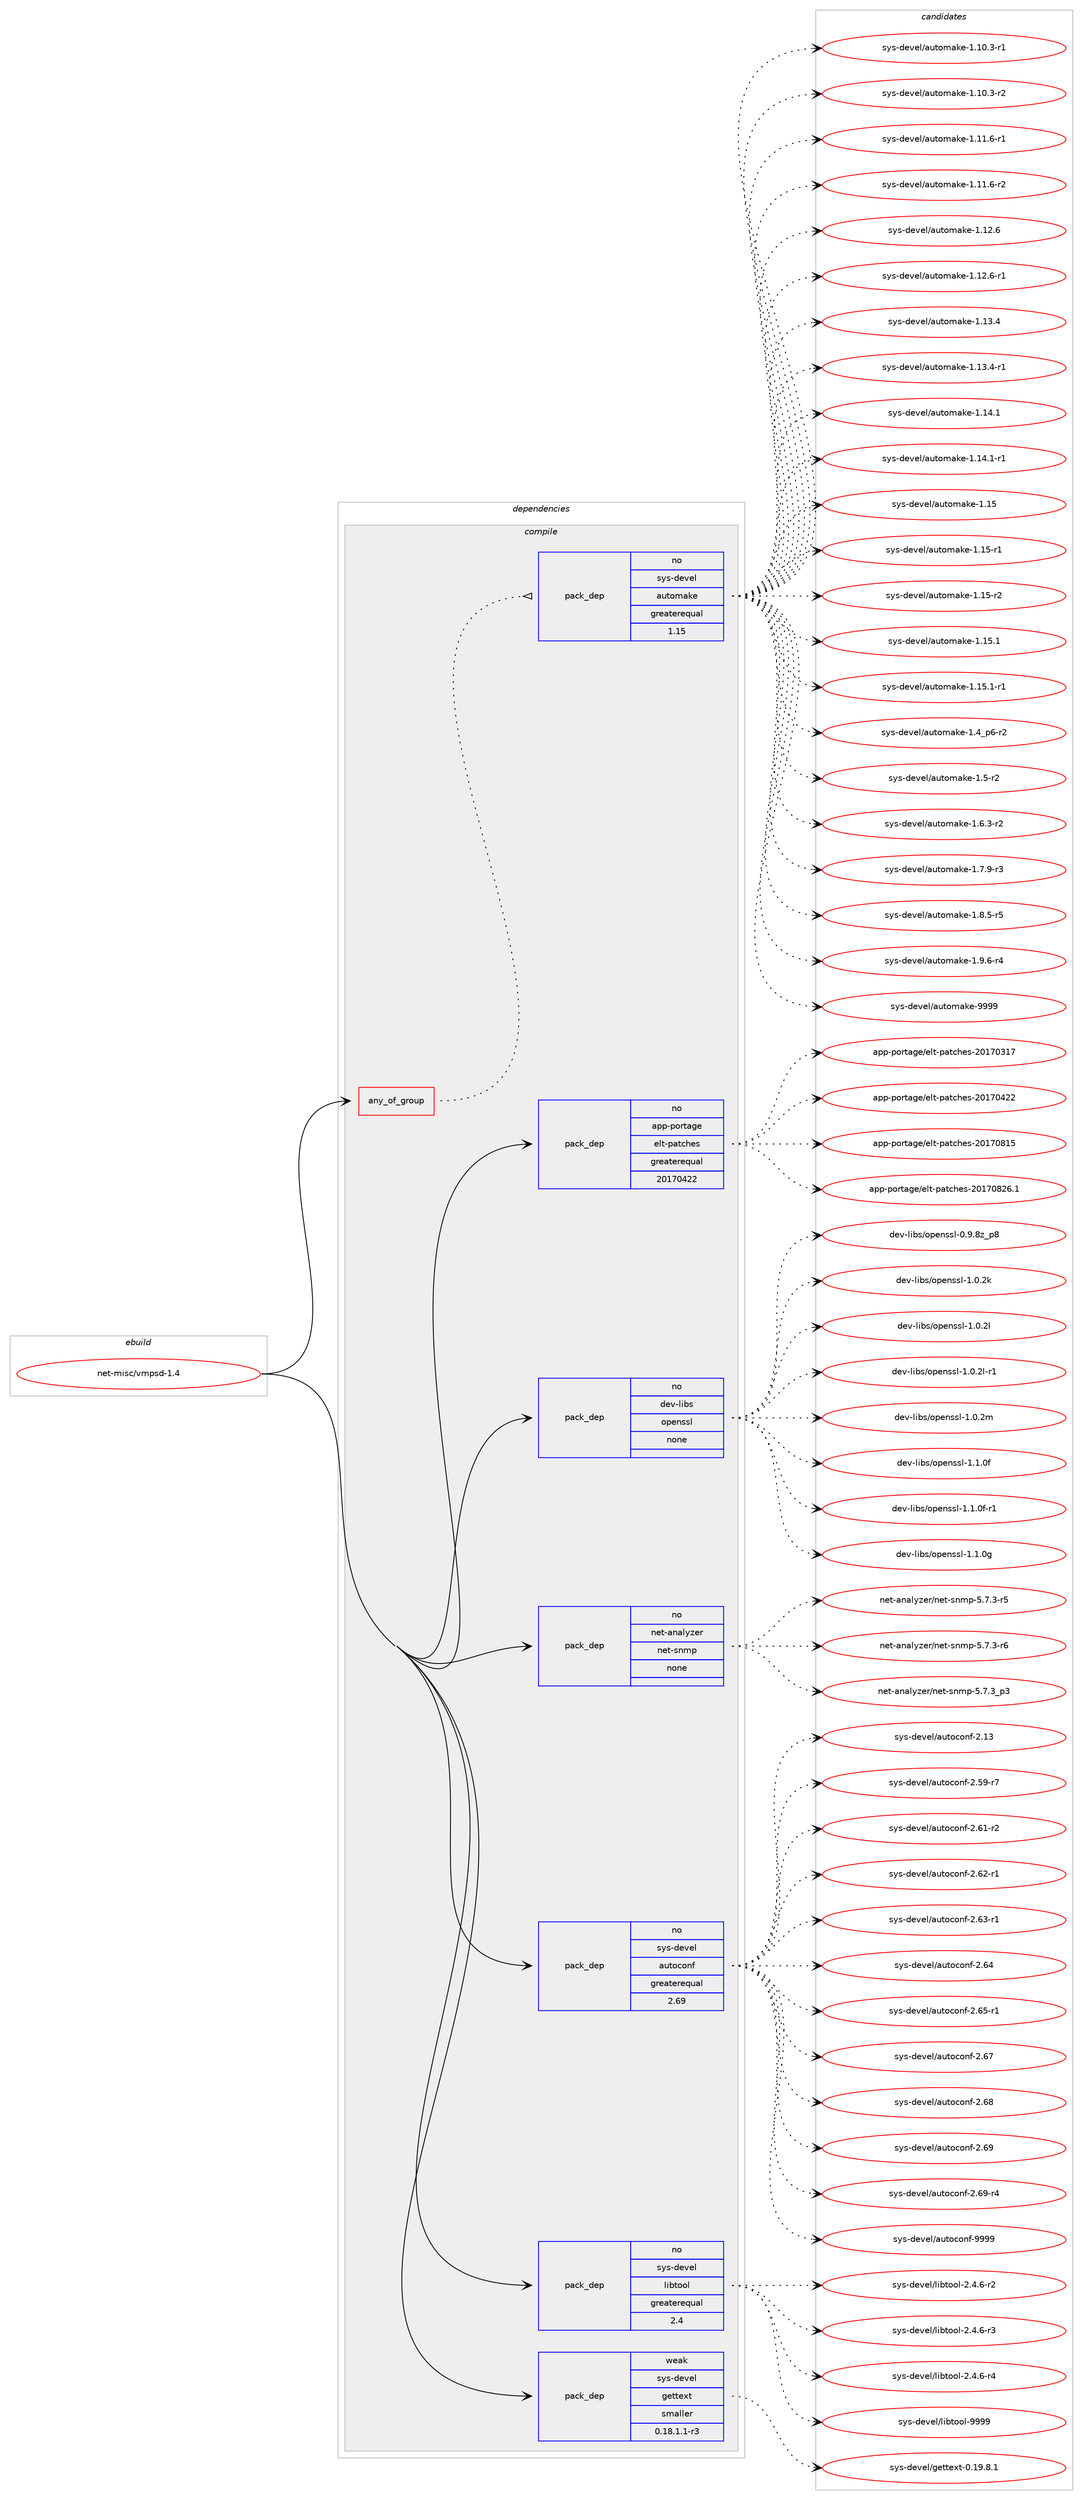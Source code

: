 digraph prolog {

# *************
# Graph options
# *************

newrank=true;
concentrate=true;
compound=true;
graph [rankdir=LR,fontname=Helvetica,fontsize=10,ranksep=1.5];#, ranksep=2.5, nodesep=0.2];
edge  [arrowhead=vee];
node  [fontname=Helvetica,fontsize=10];

# **********
# The ebuild
# **********

subgraph cluster_leftcol {
color=gray;
rank=same;
label=<<i>ebuild</i>>;
id [label="net-misc/vmpsd-1.4", color=red, width=4, href="../net-misc/vmpsd-1.4.svg"];
}

# ****************
# The dependencies
# ****************

subgraph cluster_midcol {
color=gray;
label=<<i>dependencies</i>>;
subgraph cluster_compile {
fillcolor="#eeeeee";
style=filled;
label=<<i>compile</i>>;
subgraph any7184 {
dependency431799 [label=<<TABLE BORDER="0" CELLBORDER="1" CELLSPACING="0" CELLPADDING="4"><TR><TD CELLPADDING="10">any_of_group</TD></TR></TABLE>>, shape=none, color=red];subgraph pack317628 {
dependency431800 [label=<<TABLE BORDER="0" CELLBORDER="1" CELLSPACING="0" CELLPADDING="4" WIDTH="220"><TR><TD ROWSPAN="6" CELLPADDING="30">pack_dep</TD></TR><TR><TD WIDTH="110">no</TD></TR><TR><TD>sys-devel</TD></TR><TR><TD>automake</TD></TR><TR><TD>greaterequal</TD></TR><TR><TD>1.15</TD></TR></TABLE>>, shape=none, color=blue];
}
dependency431799:e -> dependency431800:w [weight=20,style="dotted",arrowhead="oinv"];
}
id:e -> dependency431799:w [weight=20,style="solid",arrowhead="vee"];
subgraph pack317629 {
dependency431801 [label=<<TABLE BORDER="0" CELLBORDER="1" CELLSPACING="0" CELLPADDING="4" WIDTH="220"><TR><TD ROWSPAN="6" CELLPADDING="30">pack_dep</TD></TR><TR><TD WIDTH="110">no</TD></TR><TR><TD>app-portage</TD></TR><TR><TD>elt-patches</TD></TR><TR><TD>greaterequal</TD></TR><TR><TD>20170422</TD></TR></TABLE>>, shape=none, color=blue];
}
id:e -> dependency431801:w [weight=20,style="solid",arrowhead="vee"];
subgraph pack317630 {
dependency431802 [label=<<TABLE BORDER="0" CELLBORDER="1" CELLSPACING="0" CELLPADDING="4" WIDTH="220"><TR><TD ROWSPAN="6" CELLPADDING="30">pack_dep</TD></TR><TR><TD WIDTH="110">no</TD></TR><TR><TD>dev-libs</TD></TR><TR><TD>openssl</TD></TR><TR><TD>none</TD></TR><TR><TD></TD></TR></TABLE>>, shape=none, color=blue];
}
id:e -> dependency431802:w [weight=20,style="solid",arrowhead="vee"];
subgraph pack317631 {
dependency431803 [label=<<TABLE BORDER="0" CELLBORDER="1" CELLSPACING="0" CELLPADDING="4" WIDTH="220"><TR><TD ROWSPAN="6" CELLPADDING="30">pack_dep</TD></TR><TR><TD WIDTH="110">no</TD></TR><TR><TD>net-analyzer</TD></TR><TR><TD>net-snmp</TD></TR><TR><TD>none</TD></TR><TR><TD></TD></TR></TABLE>>, shape=none, color=blue];
}
id:e -> dependency431803:w [weight=20,style="solid",arrowhead="vee"];
subgraph pack317632 {
dependency431804 [label=<<TABLE BORDER="0" CELLBORDER="1" CELLSPACING="0" CELLPADDING="4" WIDTH="220"><TR><TD ROWSPAN="6" CELLPADDING="30">pack_dep</TD></TR><TR><TD WIDTH="110">no</TD></TR><TR><TD>sys-devel</TD></TR><TR><TD>autoconf</TD></TR><TR><TD>greaterequal</TD></TR><TR><TD>2.69</TD></TR></TABLE>>, shape=none, color=blue];
}
id:e -> dependency431804:w [weight=20,style="solid",arrowhead="vee"];
subgraph pack317633 {
dependency431805 [label=<<TABLE BORDER="0" CELLBORDER="1" CELLSPACING="0" CELLPADDING="4" WIDTH="220"><TR><TD ROWSPAN="6" CELLPADDING="30">pack_dep</TD></TR><TR><TD WIDTH="110">no</TD></TR><TR><TD>sys-devel</TD></TR><TR><TD>libtool</TD></TR><TR><TD>greaterequal</TD></TR><TR><TD>2.4</TD></TR></TABLE>>, shape=none, color=blue];
}
id:e -> dependency431805:w [weight=20,style="solid",arrowhead="vee"];
subgraph pack317634 {
dependency431806 [label=<<TABLE BORDER="0" CELLBORDER="1" CELLSPACING="0" CELLPADDING="4" WIDTH="220"><TR><TD ROWSPAN="6" CELLPADDING="30">pack_dep</TD></TR><TR><TD WIDTH="110">weak</TD></TR><TR><TD>sys-devel</TD></TR><TR><TD>gettext</TD></TR><TR><TD>smaller</TD></TR><TR><TD>0.18.1.1-r3</TD></TR></TABLE>>, shape=none, color=blue];
}
id:e -> dependency431806:w [weight=20,style="solid",arrowhead="vee"];
}
subgraph cluster_compileandrun {
fillcolor="#eeeeee";
style=filled;
label=<<i>compile and run</i>>;
}
subgraph cluster_run {
fillcolor="#eeeeee";
style=filled;
label=<<i>run</i>>;
}
}

# **************
# The candidates
# **************

subgraph cluster_choices {
rank=same;
color=gray;
label=<<i>candidates</i>>;

subgraph choice317628 {
color=black;
nodesep=1;
choice11512111545100101118101108479711711611110997107101454946494846514511449 [label="sys-devel/automake-1.10.3-r1", color=red, width=4,href="../sys-devel/automake-1.10.3-r1.svg"];
choice11512111545100101118101108479711711611110997107101454946494846514511450 [label="sys-devel/automake-1.10.3-r2", color=red, width=4,href="../sys-devel/automake-1.10.3-r2.svg"];
choice11512111545100101118101108479711711611110997107101454946494946544511449 [label="sys-devel/automake-1.11.6-r1", color=red, width=4,href="../sys-devel/automake-1.11.6-r1.svg"];
choice11512111545100101118101108479711711611110997107101454946494946544511450 [label="sys-devel/automake-1.11.6-r2", color=red, width=4,href="../sys-devel/automake-1.11.6-r2.svg"];
choice1151211154510010111810110847971171161111099710710145494649504654 [label="sys-devel/automake-1.12.6", color=red, width=4,href="../sys-devel/automake-1.12.6.svg"];
choice11512111545100101118101108479711711611110997107101454946495046544511449 [label="sys-devel/automake-1.12.6-r1", color=red, width=4,href="../sys-devel/automake-1.12.6-r1.svg"];
choice1151211154510010111810110847971171161111099710710145494649514652 [label="sys-devel/automake-1.13.4", color=red, width=4,href="../sys-devel/automake-1.13.4.svg"];
choice11512111545100101118101108479711711611110997107101454946495146524511449 [label="sys-devel/automake-1.13.4-r1", color=red, width=4,href="../sys-devel/automake-1.13.4-r1.svg"];
choice1151211154510010111810110847971171161111099710710145494649524649 [label="sys-devel/automake-1.14.1", color=red, width=4,href="../sys-devel/automake-1.14.1.svg"];
choice11512111545100101118101108479711711611110997107101454946495246494511449 [label="sys-devel/automake-1.14.1-r1", color=red, width=4,href="../sys-devel/automake-1.14.1-r1.svg"];
choice115121115451001011181011084797117116111109971071014549464953 [label="sys-devel/automake-1.15", color=red, width=4,href="../sys-devel/automake-1.15.svg"];
choice1151211154510010111810110847971171161111099710710145494649534511449 [label="sys-devel/automake-1.15-r1", color=red, width=4,href="../sys-devel/automake-1.15-r1.svg"];
choice1151211154510010111810110847971171161111099710710145494649534511450 [label="sys-devel/automake-1.15-r2", color=red, width=4,href="../sys-devel/automake-1.15-r2.svg"];
choice1151211154510010111810110847971171161111099710710145494649534649 [label="sys-devel/automake-1.15.1", color=red, width=4,href="../sys-devel/automake-1.15.1.svg"];
choice11512111545100101118101108479711711611110997107101454946495346494511449 [label="sys-devel/automake-1.15.1-r1", color=red, width=4,href="../sys-devel/automake-1.15.1-r1.svg"];
choice115121115451001011181011084797117116111109971071014549465295112544511450 [label="sys-devel/automake-1.4_p6-r2", color=red, width=4,href="../sys-devel/automake-1.4_p6-r2.svg"];
choice11512111545100101118101108479711711611110997107101454946534511450 [label="sys-devel/automake-1.5-r2", color=red, width=4,href="../sys-devel/automake-1.5-r2.svg"];
choice115121115451001011181011084797117116111109971071014549465446514511450 [label="sys-devel/automake-1.6.3-r2", color=red, width=4,href="../sys-devel/automake-1.6.3-r2.svg"];
choice115121115451001011181011084797117116111109971071014549465546574511451 [label="sys-devel/automake-1.7.9-r3", color=red, width=4,href="../sys-devel/automake-1.7.9-r3.svg"];
choice115121115451001011181011084797117116111109971071014549465646534511453 [label="sys-devel/automake-1.8.5-r5", color=red, width=4,href="../sys-devel/automake-1.8.5-r5.svg"];
choice115121115451001011181011084797117116111109971071014549465746544511452 [label="sys-devel/automake-1.9.6-r4", color=red, width=4,href="../sys-devel/automake-1.9.6-r4.svg"];
choice115121115451001011181011084797117116111109971071014557575757 [label="sys-devel/automake-9999", color=red, width=4,href="../sys-devel/automake-9999.svg"];
dependency431800:e -> choice11512111545100101118101108479711711611110997107101454946494846514511449:w [style=dotted,weight="100"];
dependency431800:e -> choice11512111545100101118101108479711711611110997107101454946494846514511450:w [style=dotted,weight="100"];
dependency431800:e -> choice11512111545100101118101108479711711611110997107101454946494946544511449:w [style=dotted,weight="100"];
dependency431800:e -> choice11512111545100101118101108479711711611110997107101454946494946544511450:w [style=dotted,weight="100"];
dependency431800:e -> choice1151211154510010111810110847971171161111099710710145494649504654:w [style=dotted,weight="100"];
dependency431800:e -> choice11512111545100101118101108479711711611110997107101454946495046544511449:w [style=dotted,weight="100"];
dependency431800:e -> choice1151211154510010111810110847971171161111099710710145494649514652:w [style=dotted,weight="100"];
dependency431800:e -> choice11512111545100101118101108479711711611110997107101454946495146524511449:w [style=dotted,weight="100"];
dependency431800:e -> choice1151211154510010111810110847971171161111099710710145494649524649:w [style=dotted,weight="100"];
dependency431800:e -> choice11512111545100101118101108479711711611110997107101454946495246494511449:w [style=dotted,weight="100"];
dependency431800:e -> choice115121115451001011181011084797117116111109971071014549464953:w [style=dotted,weight="100"];
dependency431800:e -> choice1151211154510010111810110847971171161111099710710145494649534511449:w [style=dotted,weight="100"];
dependency431800:e -> choice1151211154510010111810110847971171161111099710710145494649534511450:w [style=dotted,weight="100"];
dependency431800:e -> choice1151211154510010111810110847971171161111099710710145494649534649:w [style=dotted,weight="100"];
dependency431800:e -> choice11512111545100101118101108479711711611110997107101454946495346494511449:w [style=dotted,weight="100"];
dependency431800:e -> choice115121115451001011181011084797117116111109971071014549465295112544511450:w [style=dotted,weight="100"];
dependency431800:e -> choice11512111545100101118101108479711711611110997107101454946534511450:w [style=dotted,weight="100"];
dependency431800:e -> choice115121115451001011181011084797117116111109971071014549465446514511450:w [style=dotted,weight="100"];
dependency431800:e -> choice115121115451001011181011084797117116111109971071014549465546574511451:w [style=dotted,weight="100"];
dependency431800:e -> choice115121115451001011181011084797117116111109971071014549465646534511453:w [style=dotted,weight="100"];
dependency431800:e -> choice115121115451001011181011084797117116111109971071014549465746544511452:w [style=dotted,weight="100"];
dependency431800:e -> choice115121115451001011181011084797117116111109971071014557575757:w [style=dotted,weight="100"];
}
subgraph choice317629 {
color=black;
nodesep=1;
choice97112112451121111141169710310147101108116451129711699104101115455048495548514955 [label="app-portage/elt-patches-20170317", color=red, width=4,href="../app-portage/elt-patches-20170317.svg"];
choice97112112451121111141169710310147101108116451129711699104101115455048495548525050 [label="app-portage/elt-patches-20170422", color=red, width=4,href="../app-portage/elt-patches-20170422.svg"];
choice97112112451121111141169710310147101108116451129711699104101115455048495548564953 [label="app-portage/elt-patches-20170815", color=red, width=4,href="../app-portage/elt-patches-20170815.svg"];
choice971121124511211111411697103101471011081164511297116991041011154550484955485650544649 [label="app-portage/elt-patches-20170826.1", color=red, width=4,href="../app-portage/elt-patches-20170826.1.svg"];
dependency431801:e -> choice97112112451121111141169710310147101108116451129711699104101115455048495548514955:w [style=dotted,weight="100"];
dependency431801:e -> choice97112112451121111141169710310147101108116451129711699104101115455048495548525050:w [style=dotted,weight="100"];
dependency431801:e -> choice97112112451121111141169710310147101108116451129711699104101115455048495548564953:w [style=dotted,weight="100"];
dependency431801:e -> choice971121124511211111411697103101471011081164511297116991041011154550484955485650544649:w [style=dotted,weight="100"];
}
subgraph choice317630 {
color=black;
nodesep=1;
choice1001011184510810598115471111121011101151151084548465746561229511256 [label="dev-libs/openssl-0.9.8z_p8", color=red, width=4,href="../dev-libs/openssl-0.9.8z_p8.svg"];
choice100101118451081059811547111112101110115115108454946484650107 [label="dev-libs/openssl-1.0.2k", color=red, width=4,href="../dev-libs/openssl-1.0.2k.svg"];
choice100101118451081059811547111112101110115115108454946484650108 [label="dev-libs/openssl-1.0.2l", color=red, width=4,href="../dev-libs/openssl-1.0.2l.svg"];
choice1001011184510810598115471111121011101151151084549464846501084511449 [label="dev-libs/openssl-1.0.2l-r1", color=red, width=4,href="../dev-libs/openssl-1.0.2l-r1.svg"];
choice100101118451081059811547111112101110115115108454946484650109 [label="dev-libs/openssl-1.0.2m", color=red, width=4,href="../dev-libs/openssl-1.0.2m.svg"];
choice100101118451081059811547111112101110115115108454946494648102 [label="dev-libs/openssl-1.1.0f", color=red, width=4,href="../dev-libs/openssl-1.1.0f.svg"];
choice1001011184510810598115471111121011101151151084549464946481024511449 [label="dev-libs/openssl-1.1.0f-r1", color=red, width=4,href="../dev-libs/openssl-1.1.0f-r1.svg"];
choice100101118451081059811547111112101110115115108454946494648103 [label="dev-libs/openssl-1.1.0g", color=red, width=4,href="../dev-libs/openssl-1.1.0g.svg"];
dependency431802:e -> choice1001011184510810598115471111121011101151151084548465746561229511256:w [style=dotted,weight="100"];
dependency431802:e -> choice100101118451081059811547111112101110115115108454946484650107:w [style=dotted,weight="100"];
dependency431802:e -> choice100101118451081059811547111112101110115115108454946484650108:w [style=dotted,weight="100"];
dependency431802:e -> choice1001011184510810598115471111121011101151151084549464846501084511449:w [style=dotted,weight="100"];
dependency431802:e -> choice100101118451081059811547111112101110115115108454946484650109:w [style=dotted,weight="100"];
dependency431802:e -> choice100101118451081059811547111112101110115115108454946494648102:w [style=dotted,weight="100"];
dependency431802:e -> choice1001011184510810598115471111121011101151151084549464946481024511449:w [style=dotted,weight="100"];
dependency431802:e -> choice100101118451081059811547111112101110115115108454946494648103:w [style=dotted,weight="100"];
}
subgraph choice317631 {
color=black;
nodesep=1;
choice11010111645971109710812112210111447110101116451151101091124553465546514511453 [label="net-analyzer/net-snmp-5.7.3-r5", color=red, width=4,href="../net-analyzer/net-snmp-5.7.3-r5.svg"];
choice11010111645971109710812112210111447110101116451151101091124553465546514511454 [label="net-analyzer/net-snmp-5.7.3-r6", color=red, width=4,href="../net-analyzer/net-snmp-5.7.3-r6.svg"];
choice11010111645971109710812112210111447110101116451151101091124553465546519511251 [label="net-analyzer/net-snmp-5.7.3_p3", color=red, width=4,href="../net-analyzer/net-snmp-5.7.3_p3.svg"];
dependency431803:e -> choice11010111645971109710812112210111447110101116451151101091124553465546514511453:w [style=dotted,weight="100"];
dependency431803:e -> choice11010111645971109710812112210111447110101116451151101091124553465546514511454:w [style=dotted,weight="100"];
dependency431803:e -> choice11010111645971109710812112210111447110101116451151101091124553465546519511251:w [style=dotted,weight="100"];
}
subgraph choice317632 {
color=black;
nodesep=1;
choice115121115451001011181011084797117116111991111101024550464951 [label="sys-devel/autoconf-2.13", color=red, width=4,href="../sys-devel/autoconf-2.13.svg"];
choice1151211154510010111810110847971171161119911111010245504653574511455 [label="sys-devel/autoconf-2.59-r7", color=red, width=4,href="../sys-devel/autoconf-2.59-r7.svg"];
choice1151211154510010111810110847971171161119911111010245504654494511450 [label="sys-devel/autoconf-2.61-r2", color=red, width=4,href="../sys-devel/autoconf-2.61-r2.svg"];
choice1151211154510010111810110847971171161119911111010245504654504511449 [label="sys-devel/autoconf-2.62-r1", color=red, width=4,href="../sys-devel/autoconf-2.62-r1.svg"];
choice1151211154510010111810110847971171161119911111010245504654514511449 [label="sys-devel/autoconf-2.63-r1", color=red, width=4,href="../sys-devel/autoconf-2.63-r1.svg"];
choice115121115451001011181011084797117116111991111101024550465452 [label="sys-devel/autoconf-2.64", color=red, width=4,href="../sys-devel/autoconf-2.64.svg"];
choice1151211154510010111810110847971171161119911111010245504654534511449 [label="sys-devel/autoconf-2.65-r1", color=red, width=4,href="../sys-devel/autoconf-2.65-r1.svg"];
choice115121115451001011181011084797117116111991111101024550465455 [label="sys-devel/autoconf-2.67", color=red, width=4,href="../sys-devel/autoconf-2.67.svg"];
choice115121115451001011181011084797117116111991111101024550465456 [label="sys-devel/autoconf-2.68", color=red, width=4,href="../sys-devel/autoconf-2.68.svg"];
choice115121115451001011181011084797117116111991111101024550465457 [label="sys-devel/autoconf-2.69", color=red, width=4,href="../sys-devel/autoconf-2.69.svg"];
choice1151211154510010111810110847971171161119911111010245504654574511452 [label="sys-devel/autoconf-2.69-r4", color=red, width=4,href="../sys-devel/autoconf-2.69-r4.svg"];
choice115121115451001011181011084797117116111991111101024557575757 [label="sys-devel/autoconf-9999", color=red, width=4,href="../sys-devel/autoconf-9999.svg"];
dependency431804:e -> choice115121115451001011181011084797117116111991111101024550464951:w [style=dotted,weight="100"];
dependency431804:e -> choice1151211154510010111810110847971171161119911111010245504653574511455:w [style=dotted,weight="100"];
dependency431804:e -> choice1151211154510010111810110847971171161119911111010245504654494511450:w [style=dotted,weight="100"];
dependency431804:e -> choice1151211154510010111810110847971171161119911111010245504654504511449:w [style=dotted,weight="100"];
dependency431804:e -> choice1151211154510010111810110847971171161119911111010245504654514511449:w [style=dotted,weight="100"];
dependency431804:e -> choice115121115451001011181011084797117116111991111101024550465452:w [style=dotted,weight="100"];
dependency431804:e -> choice1151211154510010111810110847971171161119911111010245504654534511449:w [style=dotted,weight="100"];
dependency431804:e -> choice115121115451001011181011084797117116111991111101024550465455:w [style=dotted,weight="100"];
dependency431804:e -> choice115121115451001011181011084797117116111991111101024550465456:w [style=dotted,weight="100"];
dependency431804:e -> choice115121115451001011181011084797117116111991111101024550465457:w [style=dotted,weight="100"];
dependency431804:e -> choice1151211154510010111810110847971171161119911111010245504654574511452:w [style=dotted,weight="100"];
dependency431804:e -> choice115121115451001011181011084797117116111991111101024557575757:w [style=dotted,weight="100"];
}
subgraph choice317633 {
color=black;
nodesep=1;
choice1151211154510010111810110847108105981161111111084550465246544511450 [label="sys-devel/libtool-2.4.6-r2", color=red, width=4,href="../sys-devel/libtool-2.4.6-r2.svg"];
choice1151211154510010111810110847108105981161111111084550465246544511451 [label="sys-devel/libtool-2.4.6-r3", color=red, width=4,href="../sys-devel/libtool-2.4.6-r3.svg"];
choice1151211154510010111810110847108105981161111111084550465246544511452 [label="sys-devel/libtool-2.4.6-r4", color=red, width=4,href="../sys-devel/libtool-2.4.6-r4.svg"];
choice1151211154510010111810110847108105981161111111084557575757 [label="sys-devel/libtool-9999", color=red, width=4,href="../sys-devel/libtool-9999.svg"];
dependency431805:e -> choice1151211154510010111810110847108105981161111111084550465246544511450:w [style=dotted,weight="100"];
dependency431805:e -> choice1151211154510010111810110847108105981161111111084550465246544511451:w [style=dotted,weight="100"];
dependency431805:e -> choice1151211154510010111810110847108105981161111111084550465246544511452:w [style=dotted,weight="100"];
dependency431805:e -> choice1151211154510010111810110847108105981161111111084557575757:w [style=dotted,weight="100"];
}
subgraph choice317634 {
color=black;
nodesep=1;
choice1151211154510010111810110847103101116116101120116454846495746564649 [label="sys-devel/gettext-0.19.8.1", color=red, width=4,href="../sys-devel/gettext-0.19.8.1.svg"];
dependency431806:e -> choice1151211154510010111810110847103101116116101120116454846495746564649:w [style=dotted,weight="100"];
}
}

}
